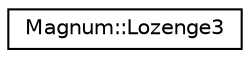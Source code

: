 digraph "圖形化之類別階層"
{
  edge [fontname="Helvetica",fontsize="10",labelfontname="Helvetica",labelfontsize="10"];
  node [fontname="Helvetica",fontsize="10",shape=record];
  rankdir="LR";
  Node1 [label="Magnum::Lozenge3",height=0.2,width=0.4,color="black", fillcolor="white", style="filled",URL="$class_magnum_1_1_lozenge3.html"];
}
